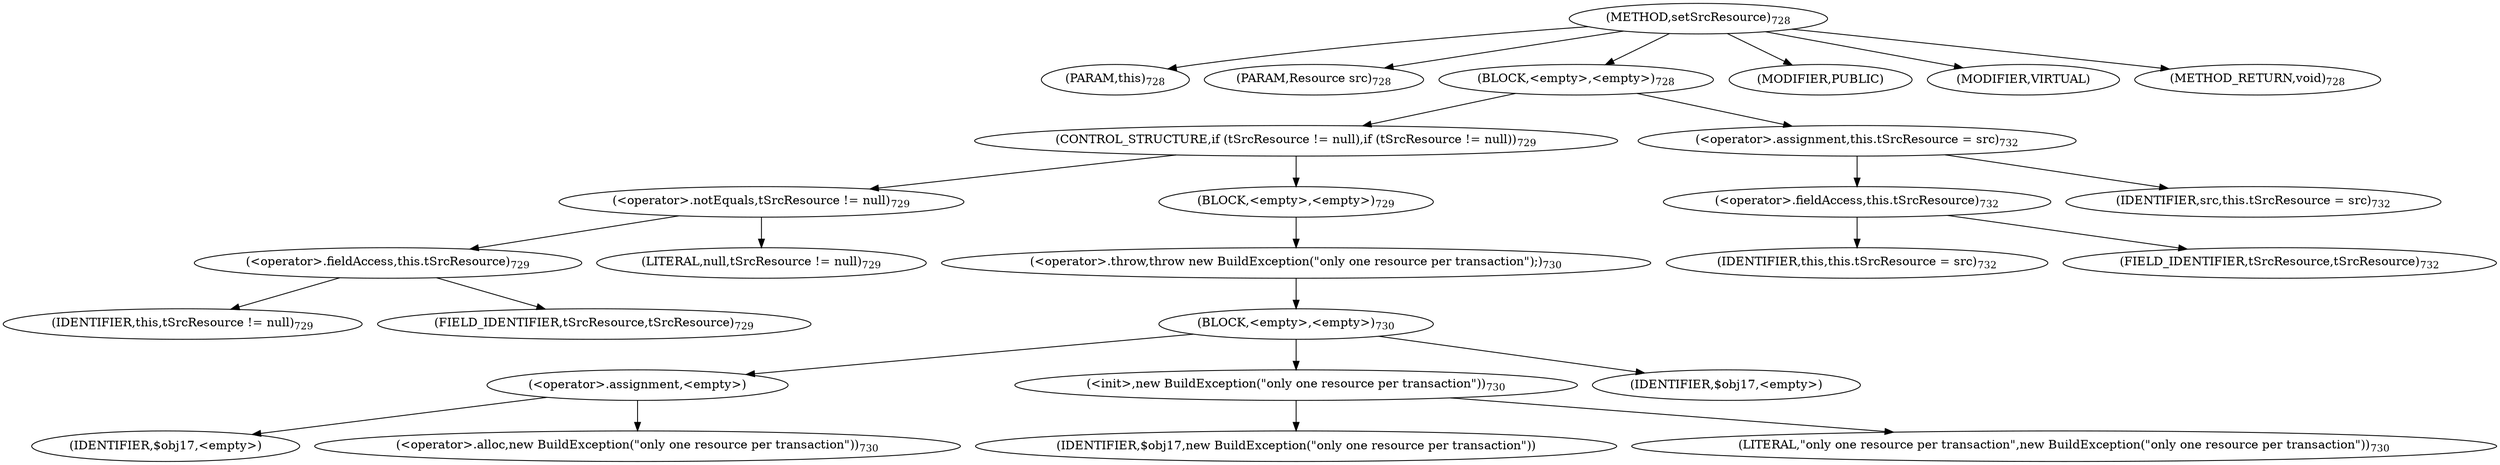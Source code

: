 digraph "setSrcResource" {  
"1328" [label = <(METHOD,setSrcResource)<SUB>728</SUB>> ]
"1329" [label = <(PARAM,this)<SUB>728</SUB>> ]
"1330" [label = <(PARAM,Resource src)<SUB>728</SUB>> ]
"1331" [label = <(BLOCK,&lt;empty&gt;,&lt;empty&gt;)<SUB>728</SUB>> ]
"1332" [label = <(CONTROL_STRUCTURE,if (tSrcResource != null),if (tSrcResource != null))<SUB>729</SUB>> ]
"1333" [label = <(&lt;operator&gt;.notEquals,tSrcResource != null)<SUB>729</SUB>> ]
"1334" [label = <(&lt;operator&gt;.fieldAccess,this.tSrcResource)<SUB>729</SUB>> ]
"1335" [label = <(IDENTIFIER,this,tSrcResource != null)<SUB>729</SUB>> ]
"1336" [label = <(FIELD_IDENTIFIER,tSrcResource,tSrcResource)<SUB>729</SUB>> ]
"1337" [label = <(LITERAL,null,tSrcResource != null)<SUB>729</SUB>> ]
"1338" [label = <(BLOCK,&lt;empty&gt;,&lt;empty&gt;)<SUB>729</SUB>> ]
"1339" [label = <(&lt;operator&gt;.throw,throw new BuildException(&quot;only one resource per transaction&quot;);)<SUB>730</SUB>> ]
"1340" [label = <(BLOCK,&lt;empty&gt;,&lt;empty&gt;)<SUB>730</SUB>> ]
"1341" [label = <(&lt;operator&gt;.assignment,&lt;empty&gt;)> ]
"1342" [label = <(IDENTIFIER,$obj17,&lt;empty&gt;)> ]
"1343" [label = <(&lt;operator&gt;.alloc,new BuildException(&quot;only one resource per transaction&quot;))<SUB>730</SUB>> ]
"1344" [label = <(&lt;init&gt;,new BuildException(&quot;only one resource per transaction&quot;))<SUB>730</SUB>> ]
"1345" [label = <(IDENTIFIER,$obj17,new BuildException(&quot;only one resource per transaction&quot;))> ]
"1346" [label = <(LITERAL,&quot;only one resource per transaction&quot;,new BuildException(&quot;only one resource per transaction&quot;))<SUB>730</SUB>> ]
"1347" [label = <(IDENTIFIER,$obj17,&lt;empty&gt;)> ]
"1348" [label = <(&lt;operator&gt;.assignment,this.tSrcResource = src)<SUB>732</SUB>> ]
"1349" [label = <(&lt;operator&gt;.fieldAccess,this.tSrcResource)<SUB>732</SUB>> ]
"1350" [label = <(IDENTIFIER,this,this.tSrcResource = src)<SUB>732</SUB>> ]
"1351" [label = <(FIELD_IDENTIFIER,tSrcResource,tSrcResource)<SUB>732</SUB>> ]
"1352" [label = <(IDENTIFIER,src,this.tSrcResource = src)<SUB>732</SUB>> ]
"1353" [label = <(MODIFIER,PUBLIC)> ]
"1354" [label = <(MODIFIER,VIRTUAL)> ]
"1355" [label = <(METHOD_RETURN,void)<SUB>728</SUB>> ]
  "1328" -> "1329" 
  "1328" -> "1330" 
  "1328" -> "1331" 
  "1328" -> "1353" 
  "1328" -> "1354" 
  "1328" -> "1355" 
  "1331" -> "1332" 
  "1331" -> "1348" 
  "1332" -> "1333" 
  "1332" -> "1338" 
  "1333" -> "1334" 
  "1333" -> "1337" 
  "1334" -> "1335" 
  "1334" -> "1336" 
  "1338" -> "1339" 
  "1339" -> "1340" 
  "1340" -> "1341" 
  "1340" -> "1344" 
  "1340" -> "1347" 
  "1341" -> "1342" 
  "1341" -> "1343" 
  "1344" -> "1345" 
  "1344" -> "1346" 
  "1348" -> "1349" 
  "1348" -> "1352" 
  "1349" -> "1350" 
  "1349" -> "1351" 
}
